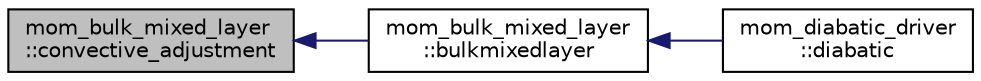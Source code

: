 digraph "mom_bulk_mixed_layer::convective_adjustment"
{
 // INTERACTIVE_SVG=YES
  edge [fontname="Helvetica",fontsize="10",labelfontname="Helvetica",labelfontsize="10"];
  node [fontname="Helvetica",fontsize="10",shape=record];
  rankdir="LR";
  Node23 [label="mom_bulk_mixed_layer\l::convective_adjustment",height=0.2,width=0.4,color="black", fillcolor="grey75", style="filled", fontcolor="black"];
  Node23 -> Node24 [dir="back",color="midnightblue",fontsize="10",style="solid",fontname="Helvetica"];
  Node24 [label="mom_bulk_mixed_layer\l::bulkmixedlayer",height=0.2,width=0.4,color="black", fillcolor="white", style="filled",URL="$namespacemom__bulk__mixed__layer.html#af4ea9156c3759dd0328f0f994fe64e71",tooltip="This subroutine partially steps the bulk mixed layer model. The following processes are executed..."];
  Node24 -> Node25 [dir="back",color="midnightblue",fontsize="10",style="solid",fontname="Helvetica"];
  Node25 [label="mom_diabatic_driver\l::diabatic",height=0.2,width=0.4,color="black", fillcolor="white", style="filled",URL="$namespacemom__diabatic__driver.html#af76fe90c618a04d7806bc53fe0f7a2a7",tooltip="This subroutine imposes the diapycnal mass fluxes and the accompanying diapycnal advection of momentu..."];
}
